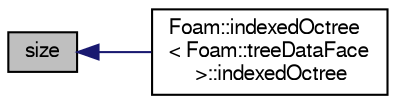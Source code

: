 digraph "size"
{
  bgcolor="transparent";
  edge [fontname="FreeSans",fontsize="10",labelfontname="FreeSans",labelfontsize="10"];
  node [fontname="FreeSans",fontsize="10",shape=record];
  rankdir="LR";
  Node25 [label="size",height=0.2,width=0.4,color="black", fillcolor="grey75", style="filled", fontcolor="black"];
  Node25 -> Node26 [dir="back",color="midnightblue",fontsize="10",style="solid",fontname="FreeSans"];
  Node26 [label="Foam::indexedOctree\l\< Foam::treeDataFace\l \>::indexedOctree",height=0.2,width=0.4,color="black",URL="$a25026.html#a7cafaee8b342fe6c0f4fddd6b0e8cb59",tooltip="Construct from shapes. "];
}
